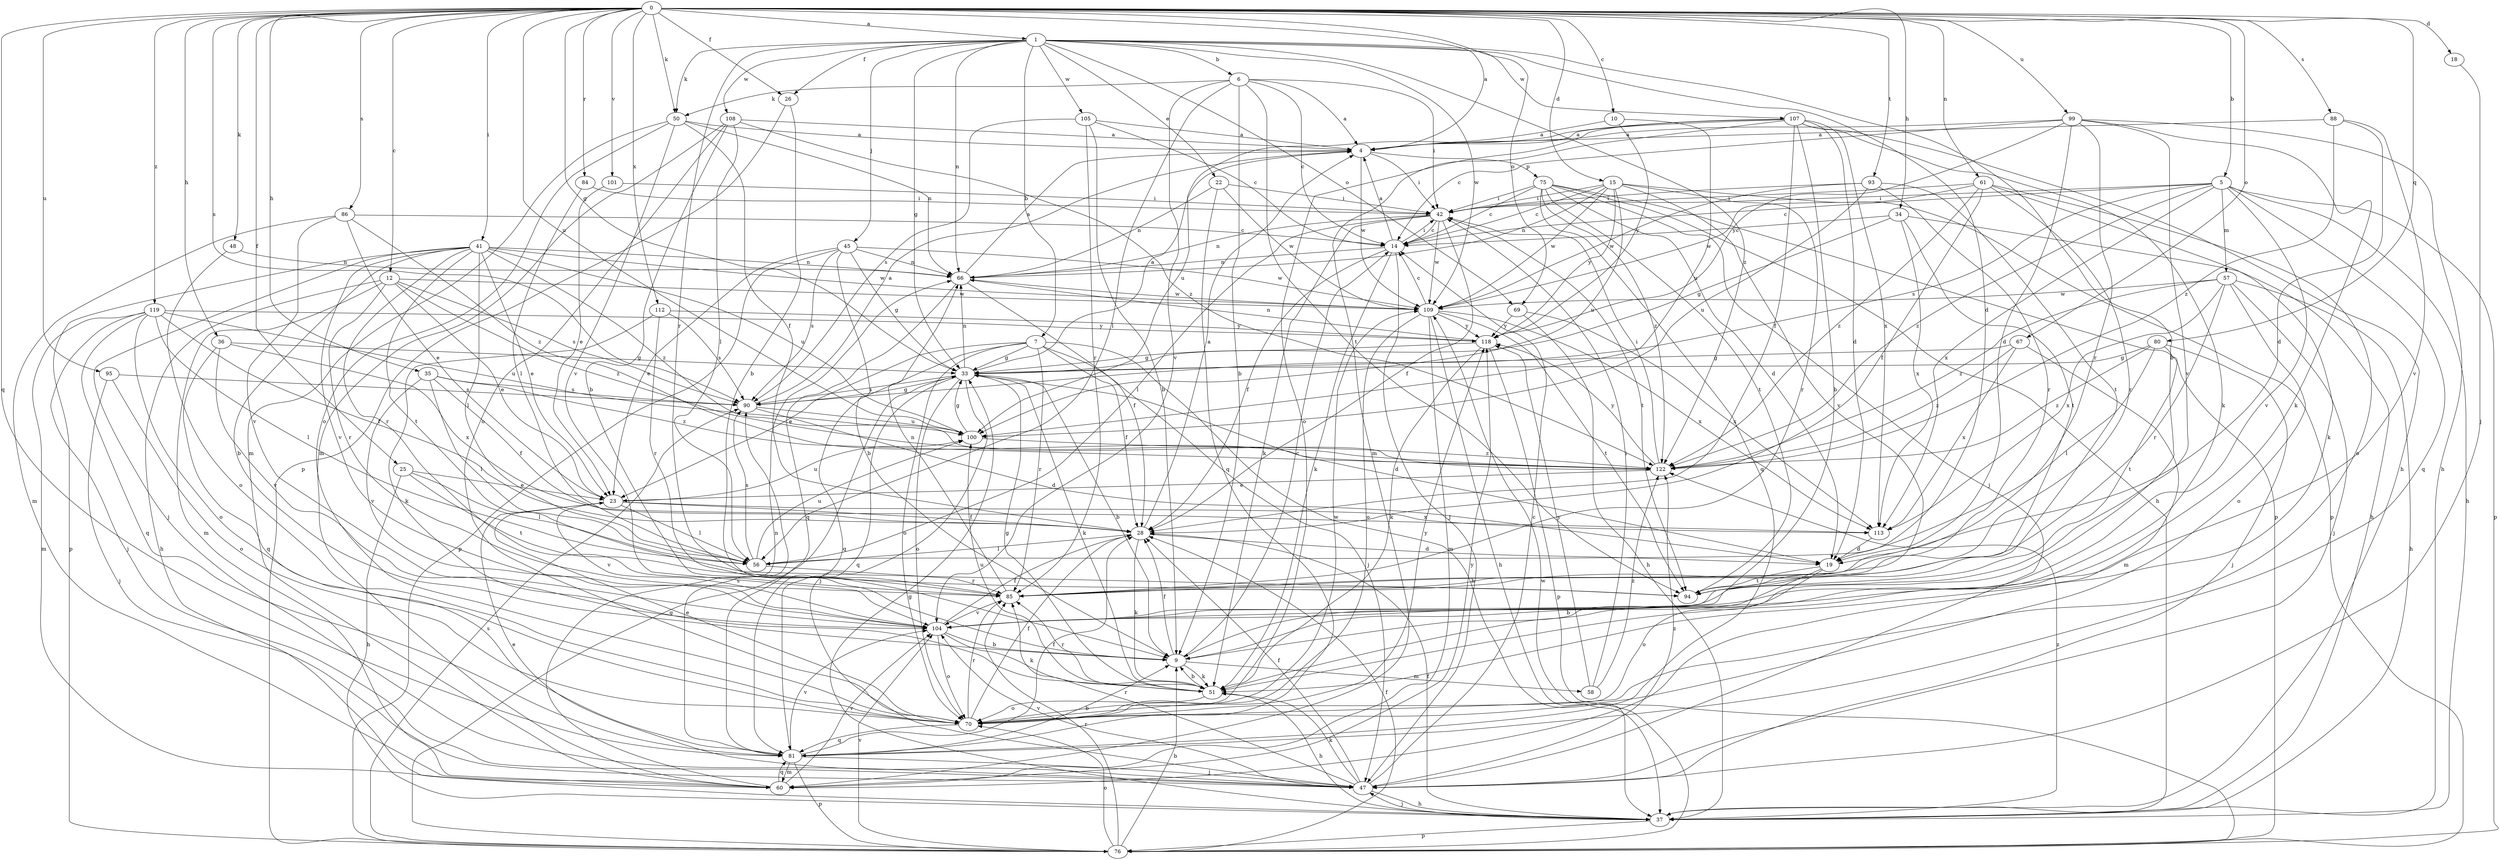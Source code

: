 strict digraph  {
0;
1;
4;
5;
6;
7;
9;
10;
12;
14;
15;
18;
19;
22;
23;
25;
26;
28;
33;
34;
35;
36;
37;
41;
42;
45;
47;
48;
50;
51;
56;
57;
58;
60;
61;
66;
67;
69;
70;
75;
76;
80;
81;
84;
85;
86;
88;
90;
93;
94;
95;
99;
100;
101;
104;
105;
107;
108;
109;
112;
113;
118;
119;
122;
0 -> 1  [label=a];
0 -> 4  [label=a];
0 -> 5  [label=b];
0 -> 10  [label=c];
0 -> 12  [label=c];
0 -> 15  [label=d];
0 -> 18  [label=d];
0 -> 25  [label=f];
0 -> 26  [label=f];
0 -> 33  [label=g];
0 -> 34  [label=h];
0 -> 35  [label=h];
0 -> 36  [label=h];
0 -> 41  [label=i];
0 -> 48  [label=k];
0 -> 50  [label=k];
0 -> 61  [label=n];
0 -> 67  [label=o];
0 -> 69  [label=o];
0 -> 80  [label=q];
0 -> 81  [label=q];
0 -> 84  [label=r];
0 -> 86  [label=s];
0 -> 88  [label=s];
0 -> 90  [label=s];
0 -> 93  [label=t];
0 -> 95  [label=u];
0 -> 99  [label=u];
0 -> 100  [label=u];
0 -> 101  [label=v];
0 -> 112  [label=x];
0 -> 119  [label=z];
1 -> 6  [label=b];
1 -> 7  [label=b];
1 -> 9  [label=b];
1 -> 19  [label=d];
1 -> 22  [label=e];
1 -> 26  [label=f];
1 -> 33  [label=g];
1 -> 45  [label=j];
1 -> 50  [label=k];
1 -> 66  [label=n];
1 -> 69  [label=o];
1 -> 85  [label=r];
1 -> 105  [label=w];
1 -> 107  [label=w];
1 -> 108  [label=w];
1 -> 109  [label=w];
1 -> 122  [label=z];
4 -> 42  [label=i];
4 -> 75  [label=p];
4 -> 109  [label=w];
5 -> 14  [label=c];
5 -> 37  [label=h];
5 -> 42  [label=i];
5 -> 57  [label=m];
5 -> 76  [label=p];
5 -> 81  [label=q];
5 -> 90  [label=s];
5 -> 104  [label=v];
5 -> 113  [label=x];
5 -> 122  [label=z];
6 -> 4  [label=a];
6 -> 9  [label=b];
6 -> 14  [label=c];
6 -> 42  [label=i];
6 -> 50  [label=k];
6 -> 56  [label=l];
6 -> 94  [label=t];
6 -> 104  [label=v];
7 -> 23  [label=e];
7 -> 28  [label=f];
7 -> 33  [label=g];
7 -> 37  [label=h];
7 -> 47  [label=j];
7 -> 70  [label=o];
7 -> 81  [label=q];
7 -> 85  [label=r];
9 -> 14  [label=c];
9 -> 28  [label=f];
9 -> 51  [label=k];
9 -> 58  [label=m];
10 -> 4  [label=a];
10 -> 100  [label=u];
10 -> 118  [label=y];
12 -> 23  [label=e];
12 -> 37  [label=h];
12 -> 60  [label=m];
12 -> 85  [label=r];
12 -> 90  [label=s];
12 -> 109  [label=w];
12 -> 122  [label=z];
14 -> 4  [label=a];
14 -> 28  [label=f];
14 -> 42  [label=i];
14 -> 47  [label=j];
14 -> 51  [label=k];
14 -> 66  [label=n];
15 -> 14  [label=c];
15 -> 42  [label=i];
15 -> 66  [label=n];
15 -> 76  [label=p];
15 -> 85  [label=r];
15 -> 100  [label=u];
15 -> 104  [label=v];
15 -> 109  [label=w];
15 -> 118  [label=y];
18 -> 47  [label=j];
19 -> 9  [label=b];
19 -> 70  [label=o];
19 -> 94  [label=t];
22 -> 42  [label=i];
22 -> 66  [label=n];
22 -> 81  [label=q];
22 -> 109  [label=w];
23 -> 28  [label=f];
23 -> 56  [label=l];
23 -> 100  [label=u];
23 -> 104  [label=v];
23 -> 113  [label=x];
25 -> 23  [label=e];
25 -> 37  [label=h];
25 -> 56  [label=l];
25 -> 94  [label=t];
26 -> 9  [label=b];
26 -> 76  [label=p];
28 -> 4  [label=a];
28 -> 19  [label=d];
28 -> 51  [label=k];
28 -> 56  [label=l];
33 -> 4  [label=a];
33 -> 9  [label=b];
33 -> 19  [label=d];
33 -> 47  [label=j];
33 -> 51  [label=k];
33 -> 66  [label=n];
33 -> 70  [label=o];
33 -> 81  [label=q];
33 -> 90  [label=s];
34 -> 14  [label=c];
34 -> 33  [label=g];
34 -> 37  [label=h];
34 -> 94  [label=t];
34 -> 113  [label=x];
35 -> 28  [label=f];
35 -> 56  [label=l];
35 -> 90  [label=s];
35 -> 104  [label=v];
35 -> 122  [label=z];
36 -> 33  [label=g];
36 -> 81  [label=q];
36 -> 104  [label=v];
36 -> 113  [label=x];
37 -> 28  [label=f];
37 -> 33  [label=g];
37 -> 47  [label=j];
37 -> 76  [label=p];
37 -> 122  [label=z];
41 -> 9  [label=b];
41 -> 23  [label=e];
41 -> 47  [label=j];
41 -> 56  [label=l];
41 -> 66  [label=n];
41 -> 76  [label=p];
41 -> 85  [label=r];
41 -> 94  [label=t];
41 -> 100  [label=u];
41 -> 104  [label=v];
41 -> 109  [label=w];
41 -> 122  [label=z];
42 -> 14  [label=c];
42 -> 28  [label=f];
42 -> 51  [label=k];
42 -> 56  [label=l];
42 -> 66  [label=n];
42 -> 94  [label=t];
42 -> 109  [label=w];
45 -> 9  [label=b];
45 -> 23  [label=e];
45 -> 33  [label=g];
45 -> 66  [label=n];
45 -> 76  [label=p];
45 -> 90  [label=s];
45 -> 109  [label=w];
47 -> 14  [label=c];
47 -> 23  [label=e];
47 -> 28  [label=f];
47 -> 37  [label=h];
47 -> 51  [label=k];
47 -> 85  [label=r];
47 -> 104  [label=v];
47 -> 122  [label=z];
48 -> 66  [label=n];
48 -> 70  [label=o];
50 -> 4  [label=a];
50 -> 28  [label=f];
50 -> 60  [label=m];
50 -> 66  [label=n];
50 -> 70  [label=o];
50 -> 104  [label=v];
51 -> 9  [label=b];
51 -> 33  [label=g];
51 -> 37  [label=h];
51 -> 70  [label=o];
51 -> 85  [label=r];
51 -> 100  [label=u];
56 -> 85  [label=r];
56 -> 90  [label=s];
56 -> 100  [label=u];
57 -> 37  [label=h];
57 -> 47  [label=j];
57 -> 70  [label=o];
57 -> 85  [label=r];
57 -> 109  [label=w];
57 -> 113  [label=x];
57 -> 122  [label=z];
58 -> 42  [label=i];
58 -> 118  [label=y];
58 -> 122  [label=z];
60 -> 66  [label=n];
60 -> 81  [label=q];
60 -> 104  [label=v];
60 -> 118  [label=y];
61 -> 28  [label=f];
61 -> 42  [label=i];
61 -> 51  [label=k];
61 -> 70  [label=o];
61 -> 85  [label=r];
61 -> 109  [label=w];
61 -> 122  [label=z];
66 -> 4  [label=a];
66 -> 28  [label=f];
66 -> 81  [label=q];
66 -> 109  [label=w];
67 -> 33  [label=g];
67 -> 60  [label=m];
67 -> 113  [label=x];
67 -> 122  [label=z];
69 -> 37  [label=h];
69 -> 113  [label=x];
69 -> 118  [label=y];
70 -> 23  [label=e];
70 -> 28  [label=f];
70 -> 81  [label=q];
70 -> 85  [label=r];
70 -> 109  [label=w];
70 -> 118  [label=y];
75 -> 14  [label=c];
75 -> 19  [label=d];
75 -> 37  [label=h];
75 -> 42  [label=i];
75 -> 47  [label=j];
75 -> 76  [label=p];
75 -> 81  [label=q];
75 -> 94  [label=t];
75 -> 122  [label=z];
76 -> 9  [label=b];
76 -> 28  [label=f];
76 -> 33  [label=g];
76 -> 70  [label=o];
76 -> 85  [label=r];
76 -> 90  [label=s];
76 -> 104  [label=v];
76 -> 109  [label=w];
80 -> 33  [label=g];
80 -> 47  [label=j];
80 -> 56  [label=l];
80 -> 94  [label=t];
80 -> 122  [label=z];
81 -> 9  [label=b];
81 -> 28  [label=f];
81 -> 47  [label=j];
81 -> 60  [label=m];
81 -> 76  [label=p];
81 -> 90  [label=s];
81 -> 104  [label=v];
84 -> 42  [label=i];
84 -> 56  [label=l];
85 -> 66  [label=n];
85 -> 104  [label=v];
86 -> 14  [label=c];
86 -> 23  [label=e];
86 -> 60  [label=m];
86 -> 104  [label=v];
86 -> 122  [label=z];
88 -> 4  [label=a];
88 -> 19  [label=d];
88 -> 104  [label=v];
88 -> 122  [label=z];
90 -> 4  [label=a];
90 -> 19  [label=d];
90 -> 33  [label=g];
90 -> 100  [label=u];
93 -> 42  [label=i];
93 -> 85  [label=r];
93 -> 94  [label=t];
93 -> 100  [label=u];
93 -> 109  [label=w];
95 -> 47  [label=j];
95 -> 70  [label=o];
95 -> 90  [label=s];
99 -> 4  [label=a];
99 -> 14  [label=c];
99 -> 19  [label=d];
99 -> 37  [label=h];
99 -> 51  [label=k];
99 -> 85  [label=r];
99 -> 104  [label=v];
99 -> 118  [label=y];
100 -> 33  [label=g];
100 -> 122  [label=z];
101 -> 23  [label=e];
101 -> 42  [label=i];
104 -> 9  [label=b];
104 -> 28  [label=f];
104 -> 51  [label=k];
104 -> 70  [label=o];
105 -> 4  [label=a];
105 -> 9  [label=b];
105 -> 14  [label=c];
105 -> 85  [label=r];
105 -> 90  [label=s];
107 -> 4  [label=a];
107 -> 9  [label=b];
107 -> 19  [label=d];
107 -> 28  [label=f];
107 -> 37  [label=h];
107 -> 51  [label=k];
107 -> 60  [label=m];
107 -> 70  [label=o];
107 -> 100  [label=u];
107 -> 113  [label=x];
108 -> 4  [label=a];
108 -> 9  [label=b];
108 -> 56  [label=l];
108 -> 60  [label=m];
108 -> 70  [label=o];
108 -> 122  [label=z];
109 -> 14  [label=c];
109 -> 37  [label=h];
109 -> 60  [label=m];
109 -> 70  [label=o];
109 -> 94  [label=t];
109 -> 113  [label=x];
109 -> 118  [label=y];
112 -> 51  [label=k];
112 -> 85  [label=r];
112 -> 90  [label=s];
112 -> 118  [label=y];
113 -> 19  [label=d];
118 -> 33  [label=g];
118 -> 51  [label=k];
118 -> 66  [label=n];
118 -> 76  [label=p];
119 -> 28  [label=f];
119 -> 47  [label=j];
119 -> 56  [label=l];
119 -> 60  [label=m];
119 -> 70  [label=o];
119 -> 81  [label=q];
119 -> 100  [label=u];
119 -> 118  [label=y];
122 -> 23  [label=e];
122 -> 42  [label=i];
122 -> 118  [label=y];
}
